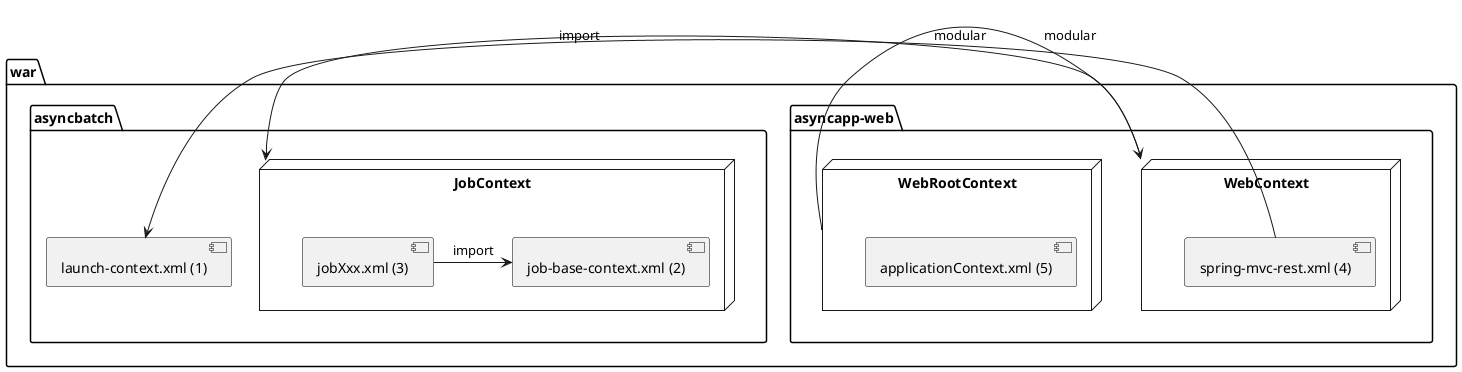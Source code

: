 @startuml

package "war" {
    package "asyncapp-web" {

      node "WebContext" {
        artifact [spring-mvc-rest.xml (4)] as 4
      }
      node "WebRootContext" {
        artifact [applicationContext.xml (5)] as 5
      }
    }
    package "asyncbatch" {
      artifact [launch-context.xml (1)] as 1
      node "JobContext" {
        artifact [job-base-context.xml (2)] as 2
        artifact [jobXxx.xml (3)] as 3
      }
    }
}

JobContext <- WebContext : modular
WebContext <- WebRootContext: modular
3 -> 2 : import
1 <- 4 : import

'Set styles such as format and color of each figure
skinparam componentStyle uml2

skinparam Component {
  BorderColor black
  ArrowColor black
  ArrowFontSize 18
}


@enduml
